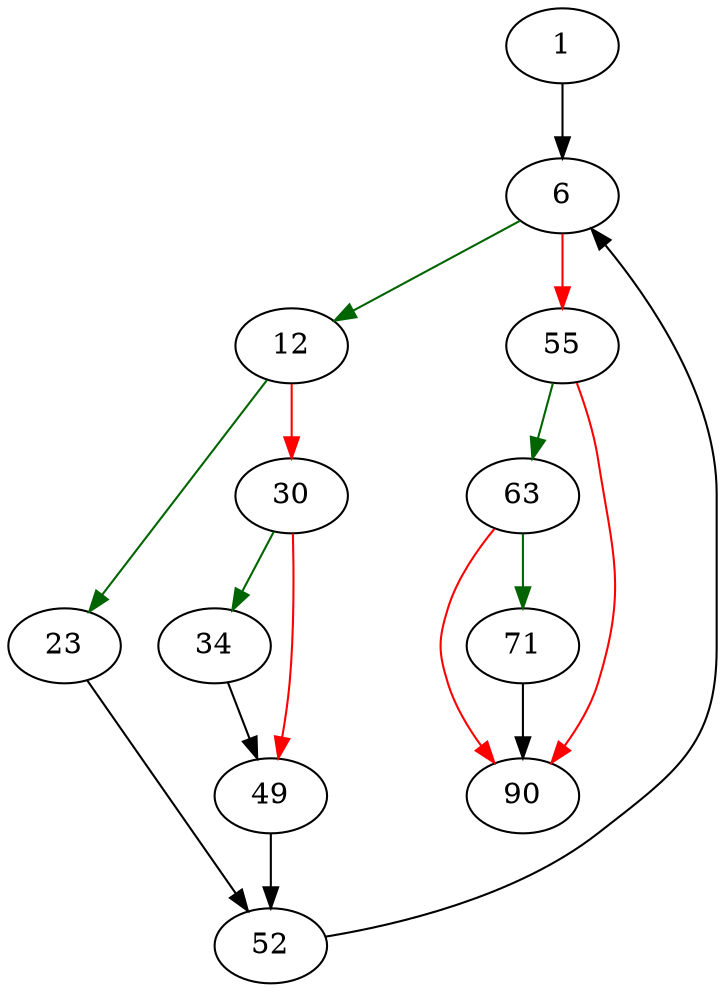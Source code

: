 strict digraph "sqlite3CollapseDatabaseArray" {
	// Node definitions.
	1 [entry=true];
	6;
	12;
	55;
	23;
	30;
	52;
	34;
	49;
	63;
	90;
	71;

	// Edge definitions.
	1 -> 6;
	6 -> 12 [
		color=darkgreen
		cond=true
	];
	6 -> 55 [
		color=red
		cond=false
	];
	12 -> 23 [
		color=darkgreen
		cond=true
	];
	12 -> 30 [
		color=red
		cond=false
	];
	55 -> 63 [
		color=darkgreen
		cond=true
	];
	55 -> 90 [
		color=red
		cond=false
	];
	23 -> 52;
	30 -> 34 [
		color=darkgreen
		cond=true
	];
	30 -> 49 [
		color=red
		cond=false
	];
	52 -> 6;
	34 -> 49;
	49 -> 52;
	63 -> 90 [
		color=red
		cond=false
	];
	63 -> 71 [
		color=darkgreen
		cond=true
	];
	71 -> 90;
}